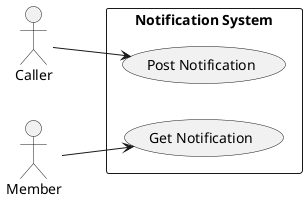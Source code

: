 @startuml NotificationSubSystem

left to right direction

skinparam Monochrome true
skinparam Shadowing false
skinparam packageStyle rectangle

actor Caller
actor Member

rectangle "Notification System" {
    Caller --> (Post Notification)
    Member --> (Get Notification)
}

@enduml